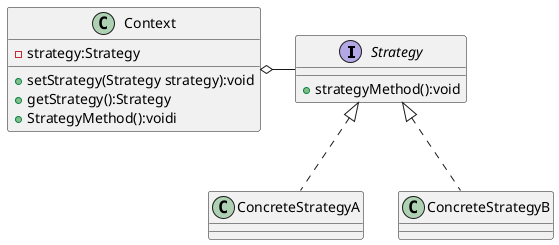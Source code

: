 @startuml
interface Strategy{
+strategyMethod():void
}

class ConcreteStrategyA{
}
class ConcreteStrategyB{
}

Strategy <|.. ConcreteStrategyA
Strategy <|.. ConcreteStrategyB

class Context{
-strategy:Strategy
+setStrategy(Strategy strategy):void
+getStrategy():Strategy
+StrategyMethod():voidi
}

Strategy -left-o Context
@enduml